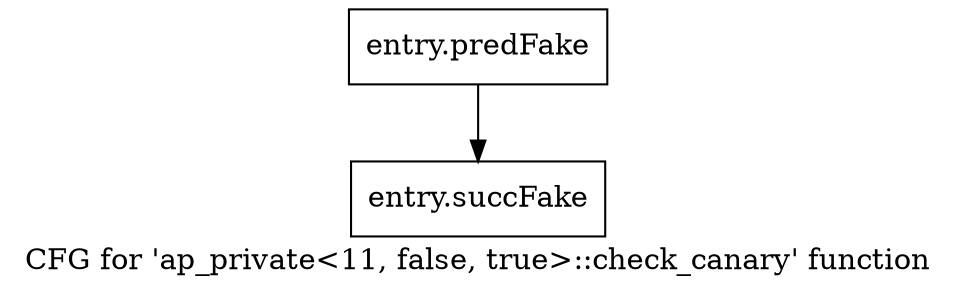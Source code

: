 digraph "CFG for 'ap_private\<11, false, true\>::check_canary' function" {
	label="CFG for 'ap_private\<11, false, true\>::check_canary' function";

	Node0x3e1add0 [shape=record,filename="",linenumber="",label="{entry.predFake}"];
	Node0x3e1add0 -> Node0x3ed8350[ callList="" memoryops="" filename="/tools/Xilinx/Vitis_HLS/2022.1/include/etc/ap_private.h" execusionnum="3200"];
	Node0x3ed8350 [shape=record,filename="/tools/Xilinx/Vitis_HLS/2022.1/include/etc/ap_private.h",linenumber="1430",label="{entry.succFake}"];
}
